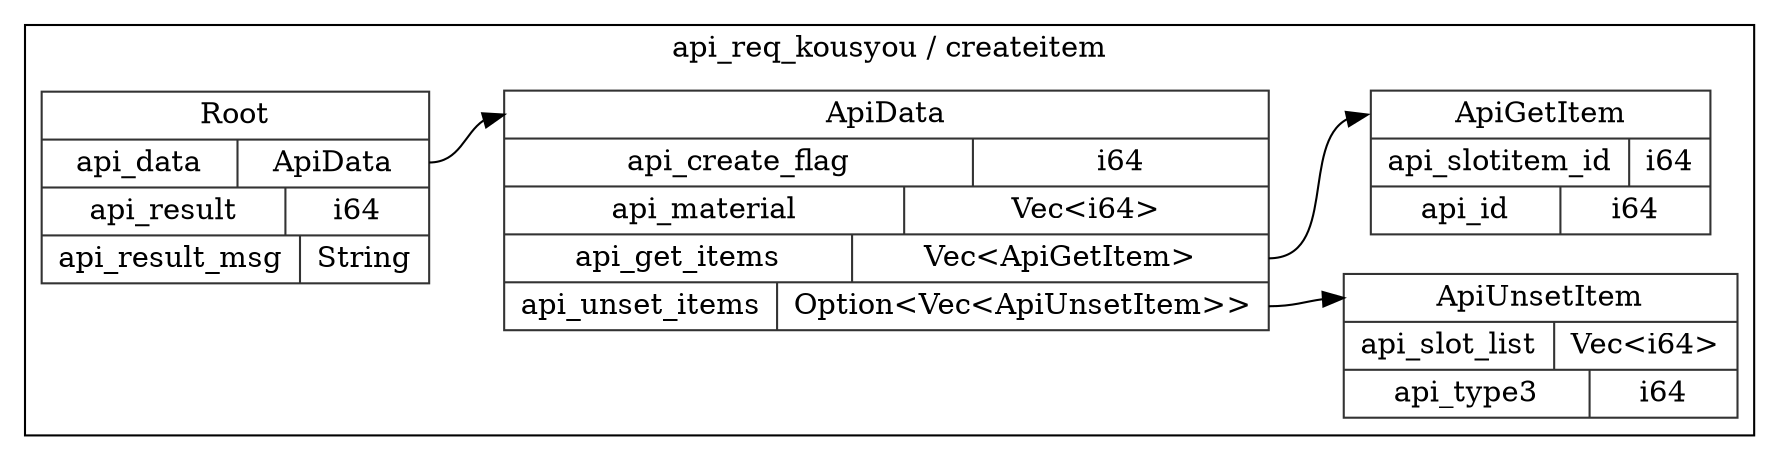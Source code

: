 digraph {
  rankdir=LR;
  subgraph cluster_0 {
    label="api_req_kousyou / createitem";
    node [style="filled", color=white, style="solid", color=gray20];
    api_req_kousyou__createitem__Root [label="<Root> Root  | { api_data | <api_data> ApiData } | { api_result | <api_result> i64 } | { api_result_msg | <api_result_msg> String }", shape=record];
    api_req_kousyou__createitem__ApiData;
    api_req_kousyou__createitem__Root:api_data:e -> api_req_kousyou__createitem__ApiData:ApiData:w;
    api_req_kousyou__createitem__ApiGetItem [label="<ApiGetItem> ApiGetItem  | { api_slotitem_id | <api_slotitem_id> i64 } | { api_id | <api_id> i64 }", shape=record];
    api_req_kousyou__createitem__ApiData [label="<ApiData> ApiData  | { api_create_flag | <api_create_flag> i64 } | { api_material | <api_material> Vec\<i64\> } | { api_get_items | <api_get_items> Vec\<ApiGetItem\> } | { api_unset_items | <api_unset_items> Option\<Vec\<ApiUnsetItem\>\> }", shape=record];
    api_req_kousyou__createitem__ApiData:api_get_items:e -> api_req_kousyou__createitem__ApiGetItem:ApiGetItem:w;
    api_req_kousyou__createitem__ApiUnsetItem;
    api_req_kousyou__createitem__ApiData:api_unset_items:e -> api_req_kousyou__createitem__ApiUnsetItem:ApiUnsetItem:w;
    api_req_kousyou__createitem__ApiUnsetItem [label="<ApiUnsetItem> ApiUnsetItem  | { api_slot_list | <api_slot_list> Vec\<i64\> } | { api_type3 | <api_type3> i64 }", shape=record];
  }
}
